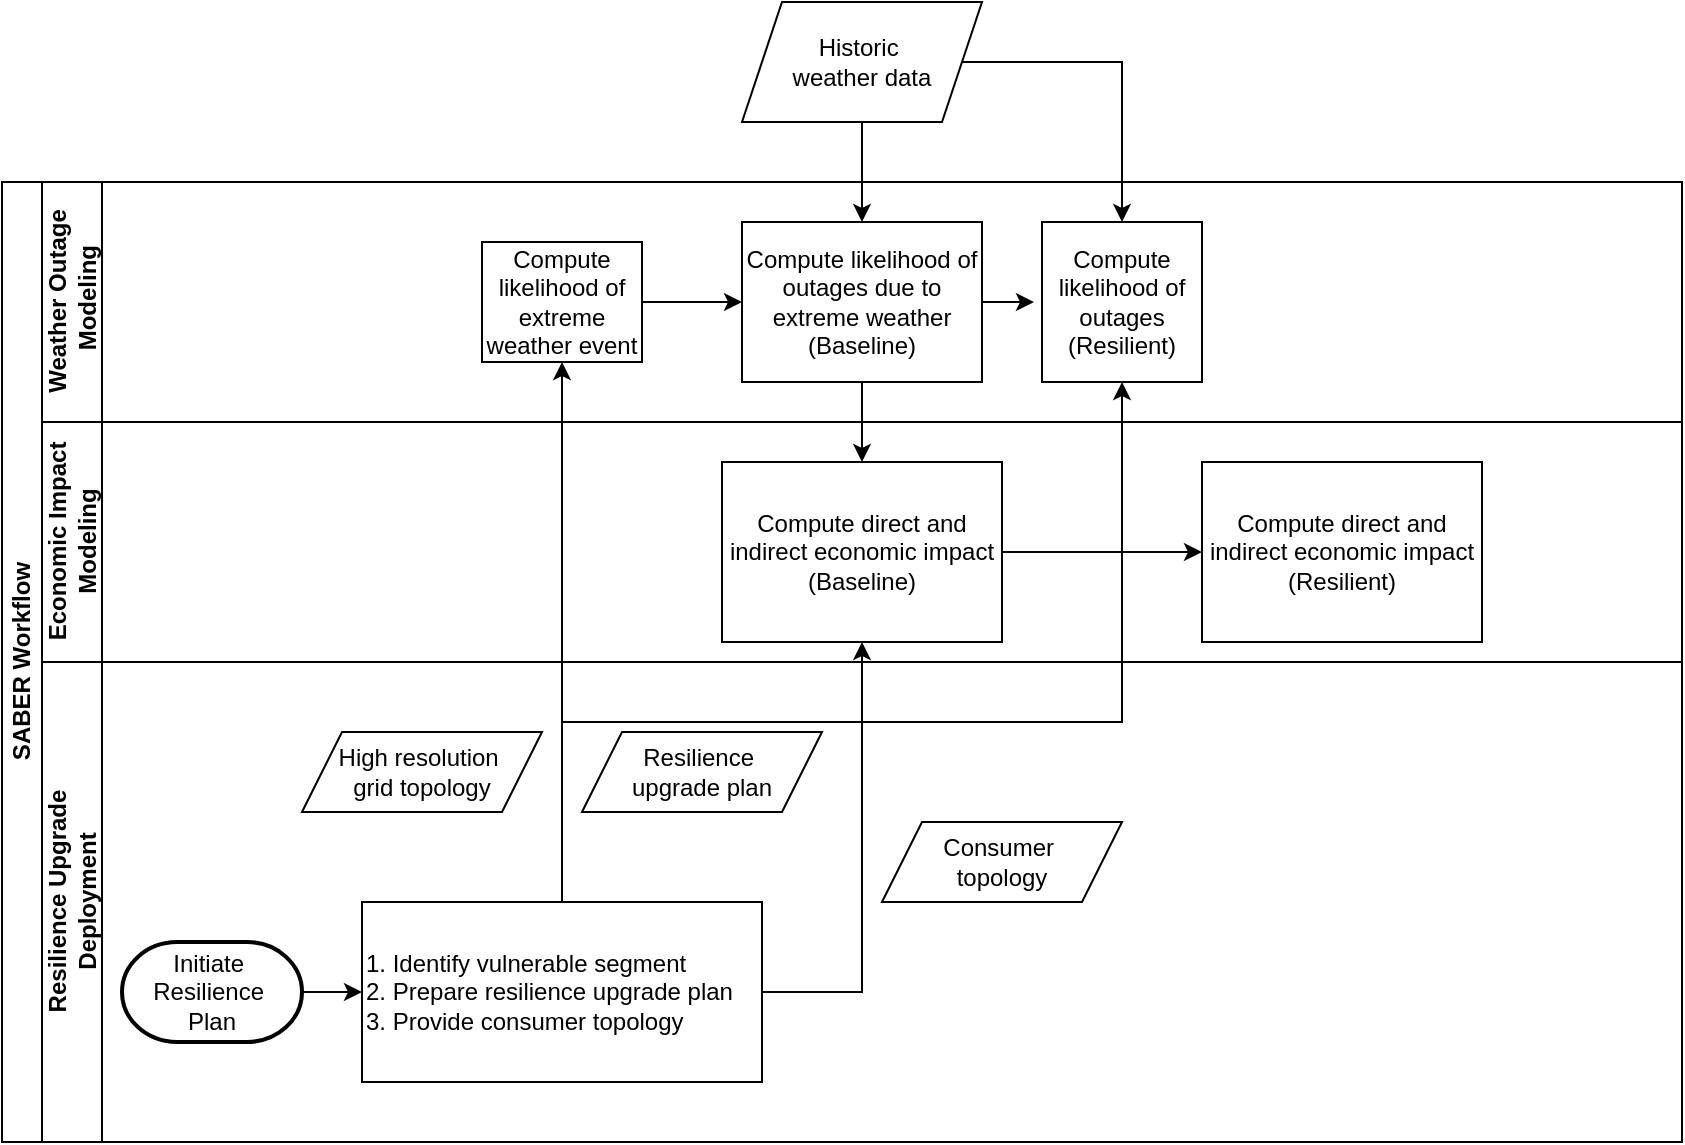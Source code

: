 <mxfile version="24.0.7" type="github" pages="2">
  <diagram id="prtHgNgQTEPvFCAcTncT" name="Page-1">
    <mxGraphModel dx="1023" dy="953" grid="1" gridSize="10" guides="1" tooltips="1" connect="1" arrows="1" fold="1" page="1" pageScale="1" pageWidth="827" pageHeight="1169" math="0" shadow="0">
      <root>
        <mxCell id="0" />
        <mxCell id="1" parent="0" />
        <mxCell id="dNxyNK7c78bLwvsdeMH5-19" value="SABER Workflow" style="swimlane;html=1;childLayout=stackLayout;resizeParent=1;resizeParentMax=0;horizontal=0;startSize=20;horizontalStack=0;" parent="1" vertex="1">
          <mxGeometry x="60" y="270" width="840" height="480" as="geometry" />
        </mxCell>
        <mxCell id="dNxyNK7c78bLwvsdeMH5-20" value="&lt;div&gt;Weather Outage&lt;/div&gt;&lt;div&gt;&amp;nbsp;Modeling&lt;/div&gt;" style="swimlane;html=1;startSize=30;horizontal=0;" parent="dNxyNK7c78bLwvsdeMH5-19" vertex="1">
          <mxGeometry x="20" width="820" height="120" as="geometry" />
        </mxCell>
        <mxCell id="kzs3K-7DPgvp49Ke8Xy6-6" style="edgeStyle=orthogonalEdgeStyle;rounded=0;orthogonalLoop=1;jettySize=auto;html=1;entryX=0;entryY=0.5;entryDx=0;entryDy=0;" edge="1" parent="dNxyNK7c78bLwvsdeMH5-20" source="dNxyNK7c78bLwvsdeMH5-24" target="dNxyNK7c78bLwvsdeMH5-30">
          <mxGeometry relative="1" as="geometry" />
        </mxCell>
        <mxCell id="dNxyNK7c78bLwvsdeMH5-24" value="Compute likelihood of extreme weather event" style="rounded=0;whiteSpace=wrap;html=1;fontFamily=Helvetica;fontSize=12;fontColor=#000000;align=center;" parent="dNxyNK7c78bLwvsdeMH5-20" vertex="1">
          <mxGeometry x="220" y="30" width="80" height="60" as="geometry" />
        </mxCell>
        <mxCell id="dNxyNK7c78bLwvsdeMH5-30" value="Compute likelihood of outages due to extreme weather (Baseline) " style="rounded=0;whiteSpace=wrap;html=1;fontFamily=Helvetica;fontSize=12;fontColor=#000000;align=center;" parent="dNxyNK7c78bLwvsdeMH5-20" vertex="1">
          <mxGeometry x="350" y="20" width="120" height="80" as="geometry" />
        </mxCell>
        <mxCell id="kzs3K-7DPgvp49Ke8Xy6-5" value="&lt;div&gt;Compute likelihood of outages&lt;/div&gt;&lt;div&gt;(Resilient)&lt;br&gt;&lt;/div&gt;" style="whiteSpace=wrap;html=1;aspect=fixed;" vertex="1" parent="dNxyNK7c78bLwvsdeMH5-20">
          <mxGeometry x="500" y="20" width="80" height="80" as="geometry" />
        </mxCell>
        <mxCell id="kzs3K-7DPgvp49Ke8Xy6-7" style="edgeStyle=orthogonalEdgeStyle;rounded=0;orthogonalLoop=1;jettySize=auto;html=1;entryX=-0.05;entryY=0.5;entryDx=0;entryDy=0;entryPerimeter=0;" edge="1" parent="dNxyNK7c78bLwvsdeMH5-20" source="dNxyNK7c78bLwvsdeMH5-30" target="kzs3K-7DPgvp49Ke8Xy6-5">
          <mxGeometry relative="1" as="geometry" />
        </mxCell>
        <mxCell id="dNxyNK7c78bLwvsdeMH5-21" value="&lt;div&gt;Economic Impact &lt;br&gt;&lt;/div&gt;&lt;div&gt;Modeling&lt;br&gt;&lt;/div&gt;" style="swimlane;html=1;startSize=30;horizontal=0;" parent="dNxyNK7c78bLwvsdeMH5-19" vertex="1">
          <mxGeometry x="20" y="120" width="820" height="120" as="geometry" />
        </mxCell>
        <mxCell id="kzs3K-7DPgvp49Ke8Xy6-33" value="&lt;div&gt;Compute direct and indirect economic impact&lt;/div&gt;&lt;div&gt;(Baseline)&lt;br&gt;&lt;/div&gt;" style="rounded=0;whiteSpace=wrap;html=1;" vertex="1" parent="dNxyNK7c78bLwvsdeMH5-21">
          <mxGeometry x="340" y="20" width="140" height="90" as="geometry" />
        </mxCell>
        <mxCell id="kzs3K-7DPgvp49Ke8Xy6-36" value="&lt;br&gt;&lt;div&gt;Compute direct and indirect economic impact&lt;/div&gt;&lt;div&gt;(Resilient)&lt;br&gt;&lt;/div&gt;&lt;div&gt;&lt;br/&gt;&lt;/div&gt;" style="rounded=0;whiteSpace=wrap;html=1;" vertex="1" parent="dNxyNK7c78bLwvsdeMH5-21">
          <mxGeometry x="580" y="20" width="140" height="90" as="geometry" />
        </mxCell>
        <mxCell id="kzs3K-7DPgvp49Ke8Xy6-35" style="edgeStyle=orthogonalEdgeStyle;rounded=0;orthogonalLoop=1;jettySize=auto;html=1;" edge="1" parent="dNxyNK7c78bLwvsdeMH5-21" source="kzs3K-7DPgvp49Ke8Xy6-33" target="kzs3K-7DPgvp49Ke8Xy6-36">
          <mxGeometry relative="1" as="geometry">
            <mxPoint x="540.0" y="65" as="targetPoint" />
          </mxGeometry>
        </mxCell>
        <mxCell id="kzs3K-7DPgvp49Ke8Xy6-30" style="edgeStyle=orthogonalEdgeStyle;rounded=0;orthogonalLoop=1;jettySize=auto;html=1;" edge="1" parent="dNxyNK7c78bLwvsdeMH5-19" source="kzs3K-7DPgvp49Ke8Xy6-28" target="dNxyNK7c78bLwvsdeMH5-24">
          <mxGeometry relative="1" as="geometry" />
        </mxCell>
        <mxCell id="dNxyNK7c78bLwvsdeMH5-22" value="&lt;div&gt;Resilience Upgrade &lt;br&gt;&lt;/div&gt;&lt;div&gt;Deployment&lt;br&gt;&lt;/div&gt;" style="swimlane;html=1;startSize=30;horizontal=0;" parent="dNxyNK7c78bLwvsdeMH5-19" vertex="1">
          <mxGeometry x="20" y="240" width="820" height="240" as="geometry" />
        </mxCell>
        <mxCell id="kzs3K-7DPgvp49Ke8Xy6-12" value="&lt;div&gt;High resolution&amp;nbsp;&lt;/div&gt;&lt;div&gt;grid topology&lt;/div&gt;" style="shape=parallelogram;perimeter=parallelogramPerimeter;whiteSpace=wrap;html=1;fixedSize=1;" vertex="1" parent="dNxyNK7c78bLwvsdeMH5-22">
          <mxGeometry x="130" y="35" width="120" height="40" as="geometry" />
        </mxCell>
        <mxCell id="kzs3K-7DPgvp49Ke8Xy6-18" value="&lt;div&gt;Resilience&amp;nbsp;&lt;/div&gt;&lt;div&gt;upgrade plan&lt;/div&gt;" style="shape=parallelogram;perimeter=parallelogramPerimeter;whiteSpace=wrap;html=1;fixedSize=1;" vertex="1" parent="dNxyNK7c78bLwvsdeMH5-22">
          <mxGeometry x="270" y="35" width="120" height="40" as="geometry" />
        </mxCell>
        <mxCell id="kzs3K-7DPgvp49Ke8Xy6-31" style="edgeStyle=orthogonalEdgeStyle;rounded=0;orthogonalLoop=1;jettySize=auto;html=1;" edge="1" parent="dNxyNK7c78bLwvsdeMH5-22" source="kzs3K-7DPgvp49Ke8Xy6-22" target="kzs3K-7DPgvp49Ke8Xy6-28">
          <mxGeometry relative="1" as="geometry" />
        </mxCell>
        <mxCell id="kzs3K-7DPgvp49Ke8Xy6-22" value="&lt;div&gt;Initiate&amp;nbsp;&lt;/div&gt;&lt;div&gt;Resilience&amp;nbsp;&lt;/div&gt;&lt;div&gt;Plan&lt;/div&gt;" style="strokeWidth=2;html=1;shape=mxgraph.flowchart.terminator;whiteSpace=wrap;" vertex="1" parent="dNxyNK7c78bLwvsdeMH5-22">
          <mxGeometry x="40" y="140" width="90" height="50" as="geometry" />
        </mxCell>
        <mxCell id="kzs3K-7DPgvp49Ke8Xy6-28" value="&lt;div align=&quot;left&quot;&gt;1. Identify vulnerable segment&amp;nbsp;&lt;/div&gt;&lt;div align=&quot;left&quot;&gt;2. Prepare resilience upgrade plan&lt;/div&gt;&lt;div align=&quot;left&quot;&gt;3. Provide consumer topology&lt;br&gt;&lt;/div&gt;" style="rounded=0;whiteSpace=wrap;html=1;align=left;" vertex="1" parent="dNxyNK7c78bLwvsdeMH5-22">
          <mxGeometry x="160" y="120" width="200" height="90" as="geometry" />
        </mxCell>
        <mxCell id="kzs3K-7DPgvp49Ke8Xy6-37" value="&lt;div&gt;Consumer&amp;nbsp;&lt;/div&gt;&lt;div&gt;topology&lt;/div&gt;" style="shape=parallelogram;perimeter=parallelogramPerimeter;whiteSpace=wrap;html=1;fixedSize=1;" vertex="1" parent="dNxyNK7c78bLwvsdeMH5-22">
          <mxGeometry x="420" y="80" width="120" height="40" as="geometry" />
        </mxCell>
        <mxCell id="kzs3K-7DPgvp49Ke8Xy6-32" style="edgeStyle=orthogonalEdgeStyle;rounded=0;orthogonalLoop=1;jettySize=auto;html=1;entryX=0.5;entryY=1;entryDx=0;entryDy=0;" edge="1" parent="dNxyNK7c78bLwvsdeMH5-19" source="kzs3K-7DPgvp49Ke8Xy6-28" target="kzs3K-7DPgvp49Ke8Xy6-5">
          <mxGeometry relative="1" as="geometry">
            <Array as="points">
              <mxPoint x="280" y="270" />
              <mxPoint x="560" y="270" />
            </Array>
          </mxGeometry>
        </mxCell>
        <mxCell id="kzs3K-7DPgvp49Ke8Xy6-34" style="edgeStyle=orthogonalEdgeStyle;rounded=0;orthogonalLoop=1;jettySize=auto;html=1;entryX=0.5;entryY=0;entryDx=0;entryDy=0;" edge="1" parent="dNxyNK7c78bLwvsdeMH5-19" source="dNxyNK7c78bLwvsdeMH5-30" target="kzs3K-7DPgvp49Ke8Xy6-33">
          <mxGeometry relative="1" as="geometry" />
        </mxCell>
        <mxCell id="kzs3K-7DPgvp49Ke8Xy6-38" style="edgeStyle=orthogonalEdgeStyle;rounded=0;orthogonalLoop=1;jettySize=auto;html=1;" edge="1" parent="dNxyNK7c78bLwvsdeMH5-19" source="kzs3K-7DPgvp49Ke8Xy6-28" target="kzs3K-7DPgvp49Ke8Xy6-33">
          <mxGeometry relative="1" as="geometry">
            <Array as="points">
              <mxPoint x="430" y="405" />
            </Array>
          </mxGeometry>
        </mxCell>
        <mxCell id="kzs3K-7DPgvp49Ke8Xy6-16" style="edgeStyle=orthogonalEdgeStyle;rounded=0;orthogonalLoop=1;jettySize=auto;html=1;entryX=0.5;entryY=0;entryDx=0;entryDy=0;" edge="1" parent="1" source="kzs3K-7DPgvp49Ke8Xy6-15" target="dNxyNK7c78bLwvsdeMH5-30">
          <mxGeometry relative="1" as="geometry" />
        </mxCell>
        <mxCell id="kzs3K-7DPgvp49Ke8Xy6-21" style="edgeStyle=orthogonalEdgeStyle;rounded=0;orthogonalLoop=1;jettySize=auto;html=1;entryX=0.5;entryY=0;entryDx=0;entryDy=0;" edge="1" parent="1" source="kzs3K-7DPgvp49Ke8Xy6-15" target="kzs3K-7DPgvp49Ke8Xy6-5">
          <mxGeometry relative="1" as="geometry" />
        </mxCell>
        <mxCell id="kzs3K-7DPgvp49Ke8Xy6-15" value="&lt;div&gt;Historic&amp;nbsp;&lt;/div&gt;&lt;div&gt;weather data&lt;/div&gt;" style="shape=parallelogram;perimeter=parallelogramPerimeter;whiteSpace=wrap;html=1;fixedSize=1;" vertex="1" parent="1">
          <mxGeometry x="430" y="180" width="120" height="60" as="geometry" />
        </mxCell>
      </root>
    </mxGraphModel>
  </diagram>
  <diagram id="SZexgQ1tx2z6s8fRJ_1W" name="Page-2">
    <mxGraphModel dx="1267" dy="907" grid="1" gridSize="10" guides="1" tooltips="1" connect="1" arrows="1" fold="1" page="1" pageScale="1" pageWidth="850" pageHeight="1100" math="0" shadow="0">
      <root>
        <mxCell id="0" />
        <mxCell id="1" parent="0" />
        <mxCell id="bHJcEfFm99azR5gpUGMM-1" value="Economic Modeling" style="swimlane;horizontal=0;whiteSpace=wrap;html=1;" vertex="1" parent="1">
          <mxGeometry x="110" y="320" width="690" height="200" as="geometry" />
        </mxCell>
        <mxCell id="bHJcEfFm99azR5gpUGMM-5" style="edgeStyle=orthogonalEdgeStyle;rounded=0;orthogonalLoop=1;jettySize=auto;html=1;entryX=0;entryY=0.5;entryDx=0;entryDy=0;" edge="1" parent="bHJcEfFm99azR5gpUGMM-1" source="bHJcEfFm99azR5gpUGMM-2" target="bHJcEfFm99azR5gpUGMM-3">
          <mxGeometry relative="1" as="geometry" />
        </mxCell>
        <mxCell id="bHJcEfFm99azR5gpUGMM-2" value="Direct Impact Costs" style="rounded=0;whiteSpace=wrap;html=1;" vertex="1" parent="bHJcEfFm99azR5gpUGMM-1">
          <mxGeometry x="50" y="125" width="120" height="60" as="geometry" />
        </mxCell>
        <mxCell id="bHJcEfFm99azR5gpUGMM-6" style="edgeStyle=orthogonalEdgeStyle;rounded=0;orthogonalLoop=1;jettySize=auto;html=1;entryX=0;entryY=0.5;entryDx=0;entryDy=0;" edge="1" parent="bHJcEfFm99azR5gpUGMM-1" source="bHJcEfFm99azR5gpUGMM-3" target="bHJcEfFm99azR5gpUGMM-4">
          <mxGeometry relative="1" as="geometry" />
        </mxCell>
        <mxCell id="bHJcEfFm99azR5gpUGMM-3" value="&lt;div&gt;Costs due to&amp;nbsp;&lt;/div&gt;&lt;div&gt;Loss of Business and Industry&lt;/div&gt;" style="rounded=0;whiteSpace=wrap;html=1;" vertex="1" parent="bHJcEfFm99azR5gpUGMM-1">
          <mxGeometry x="200" y="125" width="120" height="60" as="geometry" />
        </mxCell>
        <mxCell id="bHJcEfFm99azR5gpUGMM-12" style="edgeStyle=orthogonalEdgeStyle;rounded=0;orthogonalLoop=1;jettySize=auto;html=1;entryX=0;entryY=0.5;entryDx=0;entryDy=0;" edge="1" parent="bHJcEfFm99azR5gpUGMM-1" source="bHJcEfFm99azR5gpUGMM-4" target="bHJcEfFm99azR5gpUGMM-11">
          <mxGeometry relative="1" as="geometry" />
        </mxCell>
        <mxCell id="bHJcEfFm99azR5gpUGMM-4" value="&lt;div&gt;Costs due to&amp;nbsp;&lt;/div&gt;&lt;div&gt;Health and Community Impact&lt;/div&gt;" style="rounded=0;whiteSpace=wrap;html=1;" vertex="1" parent="bHJcEfFm99azR5gpUGMM-1">
          <mxGeometry x="360" y="125" width="120" height="60" as="geometry" />
        </mxCell>
        <mxCell id="bHJcEfFm99azR5gpUGMM-9" style="edgeStyle=orthogonalEdgeStyle;rounded=0;orthogonalLoop=1;jettySize=auto;html=1;entryX=0.5;entryY=0;entryDx=0;entryDy=0;" edge="1" parent="bHJcEfFm99azR5gpUGMM-1" source="bHJcEfFm99azR5gpUGMM-7" target="bHJcEfFm99azR5gpUGMM-3">
          <mxGeometry relative="1" as="geometry" />
        </mxCell>
        <mxCell id="bHJcEfFm99azR5gpUGMM-7" value="&lt;div&gt;Economic&amp;nbsp;&lt;/div&gt;&lt;div&gt;Input&amp;nbsp;&lt;/div&gt;&lt;div&gt;Parameters&lt;/div&gt;" style="shape=parallelogram;perimeter=parallelogramPerimeter;whiteSpace=wrap;html=1;fixedSize=1;" vertex="1" parent="bHJcEfFm99azR5gpUGMM-1">
          <mxGeometry x="200" y="10" width="120" height="60" as="geometry" />
        </mxCell>
        <mxCell id="bHJcEfFm99azR5gpUGMM-8" value="&lt;div&gt;Qualitative Health&amp;nbsp;&lt;/div&gt;&lt;div&gt;and Community Parameters&lt;/div&gt;" style="shape=parallelogram;perimeter=parallelogramPerimeter;whiteSpace=wrap;html=1;fixedSize=1;" vertex="1" parent="bHJcEfFm99azR5gpUGMM-1">
          <mxGeometry x="350" y="10" width="140" height="60" as="geometry" />
        </mxCell>
        <mxCell id="bHJcEfFm99azR5gpUGMM-10" style="edgeStyle=orthogonalEdgeStyle;rounded=0;orthogonalLoop=1;jettySize=auto;html=1;" edge="1" parent="bHJcEfFm99azR5gpUGMM-1" source="bHJcEfFm99azR5gpUGMM-8" target="bHJcEfFm99azR5gpUGMM-4">
          <mxGeometry relative="1" as="geometry" />
        </mxCell>
        <mxCell id="bHJcEfFm99azR5gpUGMM-11" value="Aggregated total cost" style="rounded=0;whiteSpace=wrap;html=1;" vertex="1" parent="bHJcEfFm99azR5gpUGMM-1">
          <mxGeometry x="540" y="125" width="120" height="60" as="geometry" />
        </mxCell>
      </root>
    </mxGraphModel>
  </diagram>
</mxfile>
